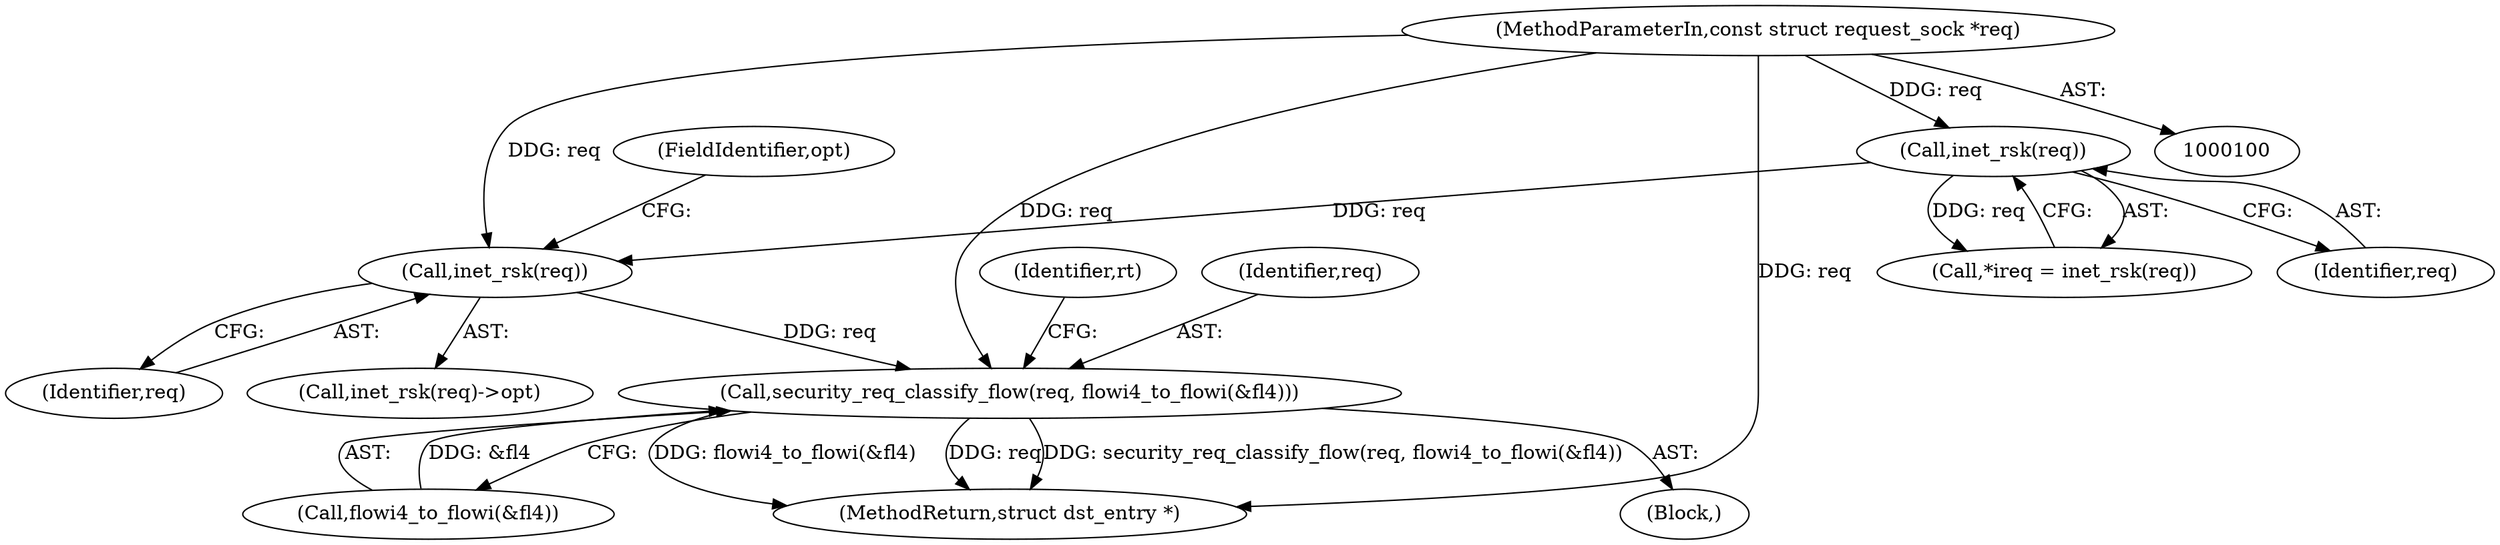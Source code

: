 digraph "1_linux_f6d8bd051c391c1c0458a30b2a7abcd939329259_14@del" {
"1000114" [label="(Call,inet_rsk(req))"];
"1000108" [label="(Call,inet_rsk(req))"];
"1000102" [label="(MethodParameterIn,const struct request_sock *req)"];
"1000162" [label="(Call,security_req_classify_flow(req, flowi4_to_flowi(&fl4)))"];
"1000168" [label="(Identifier,rt)"];
"1000162" [label="(Call,security_req_classify_flow(req, flowi4_to_flowi(&fl4)))"];
"1000106" [label="(Call,*ireq = inet_rsk(req))"];
"1000102" [label="(MethodParameterIn,const struct request_sock *req)"];
"1000109" [label="(Identifier,req)"];
"1000116" [label="(FieldIdentifier,opt)"];
"1000115" [label="(Identifier,req)"];
"1000113" [label="(Call,inet_rsk(req)->opt)"];
"1000103" [label="(Block,)"];
"1000163" [label="(Identifier,req)"];
"1000114" [label="(Call,inet_rsk(req))"];
"1000164" [label="(Call,flowi4_to_flowi(&fl4))"];
"1000108" [label="(Call,inet_rsk(req))"];
"1000207" [label="(MethodReturn,struct dst_entry *)"];
"1000114" -> "1000113"  [label="AST: "];
"1000114" -> "1000115"  [label="CFG: "];
"1000115" -> "1000114"  [label="AST: "];
"1000116" -> "1000114"  [label="CFG: "];
"1000108" -> "1000114"  [label="DDG: req"];
"1000102" -> "1000114"  [label="DDG: req"];
"1000114" -> "1000162"  [label="DDG: req"];
"1000108" -> "1000106"  [label="AST: "];
"1000108" -> "1000109"  [label="CFG: "];
"1000109" -> "1000108"  [label="AST: "];
"1000106" -> "1000108"  [label="CFG: "];
"1000108" -> "1000106"  [label="DDG: req"];
"1000102" -> "1000108"  [label="DDG: req"];
"1000102" -> "1000100"  [label="AST: "];
"1000102" -> "1000207"  [label="DDG: req"];
"1000102" -> "1000162"  [label="DDG: req"];
"1000162" -> "1000103"  [label="AST: "];
"1000162" -> "1000164"  [label="CFG: "];
"1000163" -> "1000162"  [label="AST: "];
"1000164" -> "1000162"  [label="AST: "];
"1000168" -> "1000162"  [label="CFG: "];
"1000162" -> "1000207"  [label="DDG: flowi4_to_flowi(&fl4)"];
"1000162" -> "1000207"  [label="DDG: req"];
"1000162" -> "1000207"  [label="DDG: security_req_classify_flow(req, flowi4_to_flowi(&fl4))"];
"1000164" -> "1000162"  [label="DDG: &fl4"];
}
